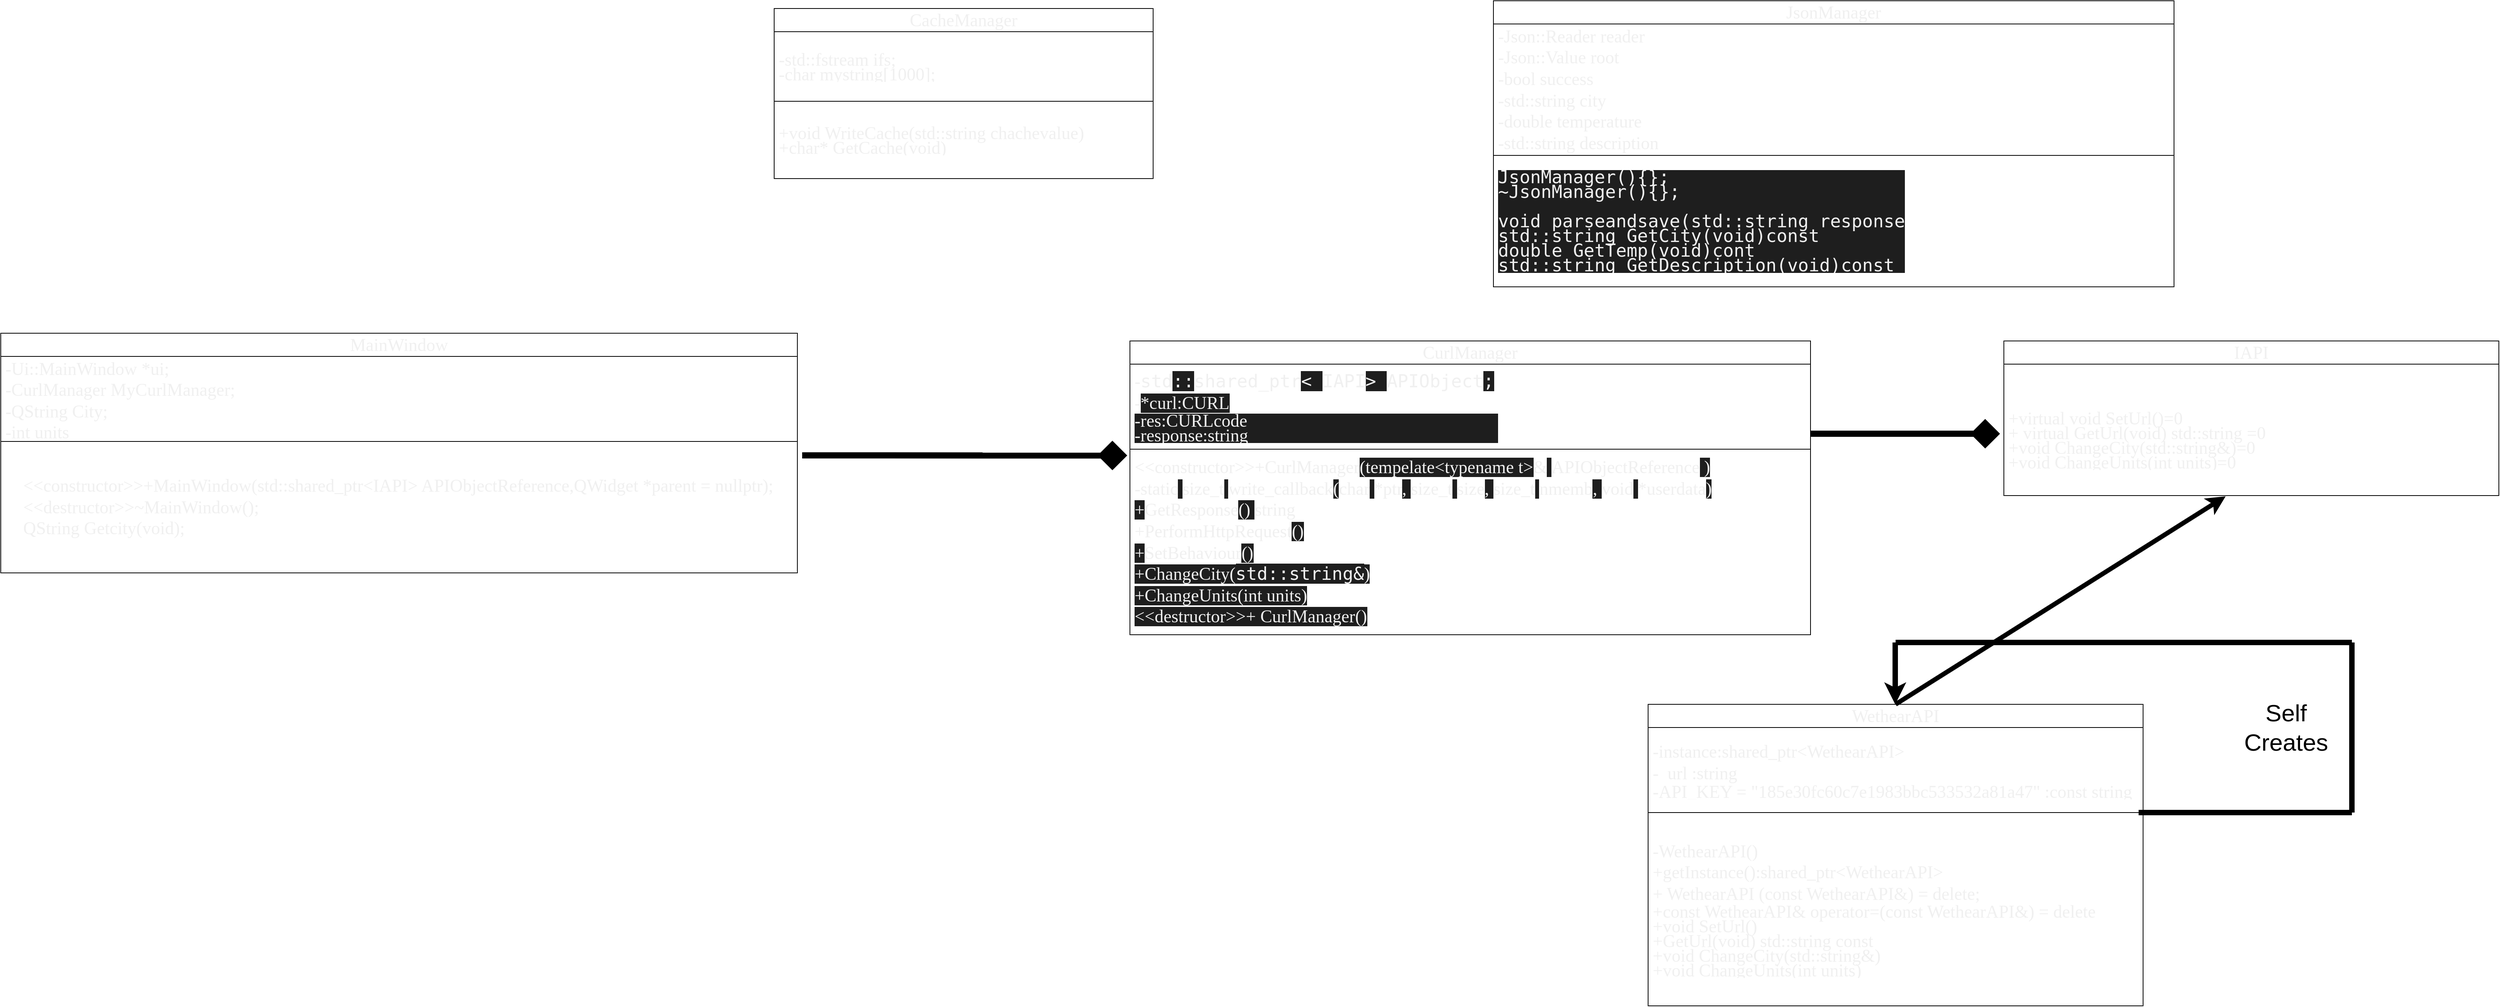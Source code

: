 <mxfile>
    <diagram id="rExg_zcg5R6rUQa33ath" name="Page-1">
        <mxGraphModel dx="6564" dy="3372" grid="1" gridSize="10" guides="1" tooltips="1" connect="1" arrows="1" fold="1" page="1" pageScale="1" pageWidth="850" pageHeight="1100" math="0" shadow="0">
            <root>
                <mxCell id="0"/>
                <mxCell id="1" parent="0"/>
                <mxCell id="2" value="WethearAPI" style="swimlane;fontStyle=0;childLayout=stackLayout;horizontal=1;startSize=30;horizontalStack=0;resizeParent=1;resizeParentMax=0;resizeLast=0;collapsible=1;marginBottom=0;whiteSpace=wrap;html=1;fontFamily=Verdana;fontColor=#F0F0F0;fontSize=23;" parent="1" vertex="1">
                    <mxGeometry x="990" y="150" width="640" height="390" as="geometry"/>
                </mxCell>
                <mxCell id="3" value="-instance:shared_ptr&amp;lt;WethearAPI&amp;gt;&lt;br style=&quot;&quot;&gt;- &amp;nbsp;url :string&lt;div style=&quot;line-height: 19px;&quot;&gt;&lt;div style=&quot;&quot;&gt;        -API_KEY = &quot;185e30fc60c7e1983bbc533532a81a47&quot; :const&amp;nbsp;string&lt;/div&gt;&lt;/div&gt;" style="text;strokeColor=default;fillColor=none;align=left;verticalAlign=middle;spacingLeft=4;spacingRight=4;overflow=hidden;points=[[0,0.5],[1,0.5]];portConstraint=eastwest;rotatable=0;whiteSpace=wrap;html=1;fontFamily=Verdana;fontColor=#F0F0F0;fontSize=23;" parent="2" vertex="1">
                    <mxGeometry y="30" width="640" height="110" as="geometry"/>
                </mxCell>
                <mxCell id="4" value="-WethearAPI()&lt;br style=&quot;&quot;&gt;+getInstance():shared_ptr&amp;lt;WethearAPI&amp;gt;&lt;br style=&quot;&quot;&gt;+        WethearAPI                 (const WethearAPI&amp;amp;) = delete;&lt;div style=&quot;line-height: 19px;&quot;&gt;&lt;div style=&quot;&quot;&gt;        +const WethearAPI&amp;amp; operator=(const WethearAPI&amp;amp;) = delete&lt;/div&gt;&lt;div style=&quot;&quot;&gt;&lt;div style=&quot;line-height: 19px;&quot;&gt;&lt;div style=&quot;&quot;&gt;+void SetUrl()&lt;/div&gt;&lt;div style=&quot;&quot;&gt;+GetUrl(void)&amp;nbsp;std::string&amp;nbsp;const&lt;/div&gt;&lt;div style=&quot;&quot;&gt;+void&amp;nbsp;ChangeCity(std::string&amp;amp;)&lt;br style=&quot;&quot;&gt;&lt;/div&gt;&lt;div style=&quot;&quot;&gt;+void ChangeUnits(int units)&lt;/div&gt;&lt;/div&gt;&lt;/div&gt;&lt;/div&gt;" style="text;strokeColor=default;fillColor=none;align=left;verticalAlign=middle;spacingLeft=4;spacingRight=4;overflow=hidden;points=[[0,0.5],[1,0.5]];portConstraint=eastwest;rotatable=0;whiteSpace=wrap;html=1;fontFamily=Verdana;fontColor=#F0F0F0;fontSize=23;" parent="2" vertex="1">
                    <mxGeometry y="140" width="640" height="250" as="geometry"/>
                </mxCell>
                <mxCell id="7" value="CurlManager" style="swimlane;fontStyle=0;childLayout=stackLayout;horizontal=1;startSize=30;horizontalStack=0;resizeParent=1;resizeParentMax=0;resizeLast=0;collapsible=1;marginBottom=0;whiteSpace=wrap;html=1;fontFamily=Verdana;fontColor=#F0F0F0;fontSize=23;" parent="1" vertex="1">
                    <mxGeometry x="320" y="-320" width="880" height="380" as="geometry"/>
                </mxCell>
                <mxCell id="8" value="-&lt;span style=&quot;font-family: &amp;quot;Droid Sans Mono&amp;quot;, &amp;quot;monospace&amp;quot;, monospace; font-size: 23px;&quot;&gt;std&lt;/span&gt;&lt;span style=&quot;background-color: rgb(30, 30, 30); font-family: &amp;quot;Droid Sans Mono&amp;quot;, &amp;quot;monospace&amp;quot;, monospace; font-size: 23px;&quot;&gt;::&lt;/span&gt;&lt;span style=&quot;font-family: &amp;quot;Droid Sans Mono&amp;quot;, &amp;quot;monospace&amp;quot;, monospace; font-size: 23px;&quot;&gt;shared_ptr&lt;/span&gt;&lt;span style=&quot;background-color: rgb(30, 30, 30); font-family: &amp;quot;Droid Sans Mono&amp;quot;, &amp;quot;monospace&amp;quot;, monospace; font-size: 23px;&quot;&gt;&amp;lt; &lt;/span&gt;&lt;span style=&quot;font-family: &amp;quot;Droid Sans Mono&amp;quot;, &amp;quot;monospace&amp;quot;, monospace; font-size: 23px;&quot;&gt;IAPI&lt;/span&gt;&lt;span style=&quot;background-color: rgb(30, 30, 30); font-family: &amp;quot;Droid Sans Mono&amp;quot;, &amp;quot;monospace&amp;quot;, monospace; font-size: 23px;&quot;&gt;&amp;gt;  &lt;/span&gt;&lt;span style=&quot;font-family: &amp;quot;Droid Sans Mono&amp;quot;, &amp;quot;monospace&amp;quot;, monospace; font-size: 23px;&quot;&gt;APIObject&lt;/span&gt;&lt;span style=&quot;background-color: rgb(30, 30, 30); font-family: &amp;quot;Droid Sans Mono&amp;quot;, &amp;quot;monospace&amp;quot;, monospace; font-size: 23px;&quot;&gt;;&lt;/span&gt;&lt;span style=&quot;background-color: initial; font-size: 23px;&quot;&gt;&amp;nbsp;&lt;/span&gt;&lt;br style=&quot;font-size: 23px;&quot;&gt;-&lt;span style=&quot;background-color: rgb(30, 30, 30); font-size: 23px;&quot;&gt;*&lt;/span&gt;&lt;span style=&quot;background-color: rgb(30, 30, 30); font-size: 23px;&quot;&gt;curl:CURL&lt;/span&gt;&lt;div style=&quot;background-color: rgb(30, 30, 30); line-height: 19px; font-size: 23px;&quot;&gt;&lt;div style=&quot;font-size: 23px;&quot;&gt;&lt;span style=&quot;font-size: 23px;&quot;&gt;-&lt;/span&gt;&lt;span style=&quot;font-size: 23px;&quot;&gt;res:&lt;/span&gt;&lt;span style=&quot;font-size: 23px;&quot;&gt;CURLcode&lt;/span&gt;&lt;/div&gt;&lt;div style=&quot;font-size: 23px;&quot;&gt;&lt;span style=&quot;font-size: 23px;&quot;&gt;-&lt;/span&gt;&lt;span style=&quot;font-size: 23px;&quot;&gt;response:&lt;/span&gt;&lt;span style=&quot;font-size: 23px;&quot;&gt;string&lt;/span&gt;&lt;/div&gt;&lt;/div&gt;" style="text;strokeColor=default;fillColor=none;align=left;verticalAlign=middle;spacingLeft=4;spacingRight=4;overflow=hidden;points=[[0,0.5],[1,0.5]];portConstraint=eastwest;rotatable=0;whiteSpace=wrap;html=1;fontFamily=Verdana;fontColor=#F0F0F0;fontSize=23;" parent="7" vertex="1">
                    <mxGeometry y="30" width="880" height="110" as="geometry"/>
                </mxCell>
                <mxCell id="9" value="&lt;font style=&quot;font-size: 23px;&quot;&gt;&amp;lt;&amp;lt;constructor&amp;gt;&amp;gt;+&lt;span style=&quot;font-size: 23px;&quot;&gt;CurlManager&lt;/span&gt;&lt;span style=&quot;background-color: rgb(30, 30, 30); font-size: 23px;&quot;&gt;(tempelate&amp;lt;typename t&amp;gt;&lt;/span&gt;&lt;span style=&quot;font-size: 23px;&quot;&gt;&amp;amp;&lt;/span&gt;&lt;span style=&quot;background-color: rgb(30, 30, 30); font-size: 23px;&quot;&gt;&amp;nbsp;&lt;/span&gt;&lt;span style=&quot;font-size: 23px;&quot;&gt;APIObjectReference&lt;/span&gt;&lt;span style=&quot;background-color: rgb(30, 30, 30); font-size: 23px;&quot;&gt;&amp;nbsp;)&lt;/span&gt;&lt;br style=&quot;font-size: 23px;&quot;&gt;-&lt;/font&gt;&lt;span style=&quot;font-size: 23px;&quot;&gt;static&lt;/span&gt;&lt;span style=&quot;background-color: rgb(30, 30, 30); font-size: 23px;&quot;&gt; &lt;/span&gt;&lt;span style=&quot;font-size: 23px;&quot;&gt;size_t&lt;/span&gt;&lt;span style=&quot;background-color: rgb(30, 30, 30); font-size: 23px;&quot;&gt; &lt;/span&gt;&lt;span style=&quot;font-size: 23px;&quot;&gt;write_callback&lt;/span&gt;&lt;span style=&quot;background-color: rgb(30, 30, 30); font-size: 23px;&quot;&gt;(&lt;/span&gt;&lt;span style=&quot;font-size: 23px;&quot;&gt;char&lt;/span&gt;&lt;span style=&quot;background-color: rgb(30, 30, 30); font-size: 23px;&quot;&gt; &lt;/span&gt;&lt;span style=&quot;font-size: 23px;&quot;&gt;*&lt;/span&gt;&lt;span style=&quot;font-size: 23px;&quot;&gt;ptr&lt;/span&gt;&lt;span style=&quot;background-color: rgb(30, 30, 30); font-size: 23px;&quot;&gt;, &lt;/span&gt;&lt;span style=&quot;font-size: 23px;&quot;&gt;size_t&lt;/span&gt;&lt;span style=&quot;background-color: rgb(30, 30, 30); font-size: 23px;&quot;&gt; &lt;/span&gt;&lt;span style=&quot;font-size: 23px;&quot;&gt;size&lt;/span&gt;&lt;span style=&quot;background-color: rgb(30, 30, 30); font-size: 23px;&quot;&gt;, &lt;/span&gt;&lt;span style=&quot;font-size: 23px;&quot;&gt;size_t&lt;/span&gt;&lt;span style=&quot;background-color: rgb(30, 30, 30); font-size: 23px;&quot;&gt; &lt;/span&gt;&lt;span style=&quot;font-size: 23px;&quot;&gt;nmemb&lt;/span&gt;&lt;span style=&quot;background-color: rgb(30, 30, 30); font-size: 23px;&quot;&gt;, &lt;/span&gt;&lt;span style=&quot;font-size: 23px;&quot;&gt;void&lt;/span&gt;&lt;span style=&quot;background-color: rgb(30, 30, 30); font-size: 23px;&quot;&gt; &lt;/span&gt;&lt;span style=&quot;font-size: 23px;&quot;&gt;*&lt;/span&gt;&lt;span style=&quot;font-size: 23px;&quot;&gt;userdata&lt;/span&gt;&lt;span style=&quot;background-color: rgb(30, 30, 30); font-size: 23px;&quot;&gt;)&lt;br style=&quot;font-size: 23px;&quot;&gt;+&lt;/span&gt;&lt;span style=&quot;font-size: 23px;&quot;&gt;GetResponse&lt;/span&gt;&lt;span style=&quot;background-color: rgb(30, 30, 30); font-size: 23px;&quot;&gt;(&lt;/span&gt;&lt;span style=&quot;background-color: rgb(30, 30, 30); font-size: 23px;&quot;&gt;)&amp;nbsp;&lt;/span&gt;&lt;span style=&quot;font-size: 23px;&quot;&gt;string&lt;br style=&quot;font-size: 23px;&quot;&gt;+&lt;/span&gt;&lt;span style=&quot;font-size: 23px;&quot;&gt;PerformHttpRequest&lt;/span&gt;&lt;span style=&quot;background-color: rgb(30, 30, 30); font-size: 23px;&quot;&gt;(&lt;/span&gt;&lt;span style=&quot;background-color: rgb(30, 30, 30); font-size: 23px;&quot;&gt;)&lt;br style=&quot;font-size: 23px;&quot;&gt;+&lt;/span&gt;&lt;span style=&quot;font-size: 23px;&quot;&gt;SetBehaviour&lt;/span&gt;&lt;span style=&quot;background-color: rgb(30, 30, 30); font-size: 23px;&quot;&gt;(&lt;/span&gt;&lt;span style=&quot;background-color: rgb(30, 30, 30); font-size: 23px;&quot;&gt;)&lt;br style=&quot;font-size: 23px;&quot;&gt;+ChangeCity(&lt;/span&gt;&lt;span style=&quot;background-color: rgb(30, 30, 30); font-family: &amp;quot;Droid Sans Mono&amp;quot;, &amp;quot;monospace&amp;quot;, monospace; font-size: 23px;&quot;&gt;std&lt;/span&gt;&lt;span style=&quot;background-color: rgb(30, 30, 30); font-family: &amp;quot;Droid Sans Mono&amp;quot;, &amp;quot;monospace&amp;quot;, monospace; font-size: 23px;&quot;&gt;::&lt;/span&gt;&lt;span style=&quot;background-color: rgb(30, 30, 30); font-family: &amp;quot;Droid Sans Mono&amp;quot;, &amp;quot;monospace&amp;quot;, monospace; font-size: 23px;&quot;&gt;string&lt;/span&gt;&lt;span style=&quot;background-color: rgb(30, 30, 30); font-family: &amp;quot;Droid Sans Mono&amp;quot;, &amp;quot;monospace&amp;quot;, monospace; font-size: 23px;&quot;&gt;&amp;amp;&lt;/span&gt;&lt;span style=&quot;background-color: rgb(30, 30, 30); font-size: 23px;&quot;&gt;)&lt;br&gt;+ChangeUnits(int units)&lt;br style=&quot;font-size: 23px;&quot;&gt;&lt;/span&gt;&lt;span style=&quot;background-color: rgb(30, 30, 30); font-size: 23px;&quot;&gt;&amp;lt;&amp;lt;destructor&amp;gt;&amp;gt;&lt;/span&gt;&lt;span style=&quot;background-color: rgb(30, 30, 30); font-size: 23px;&quot;&gt;+ CurlManager()&lt;br style=&quot;font-size: 23px;&quot;&gt;&lt;/span&gt;" style="text;strokeColor=default;fillColor=none;align=left;verticalAlign=middle;spacingLeft=4;spacingRight=4;overflow=hidden;points=[[0,0.5],[1,0.5]];portConstraint=eastwest;rotatable=0;whiteSpace=wrap;html=1;fontFamily=Verdana;fontColor=#F0F0F0;fontSize=23;" parent="7" vertex="1">
                    <mxGeometry y="140" width="880" height="240" as="geometry"/>
                </mxCell>
                <mxCell id="14" value="JsonManager" style="swimlane;fontStyle=0;childLayout=stackLayout;horizontal=1;startSize=30;horizontalStack=0;resizeParent=1;resizeParentMax=0;resizeLast=0;collapsible=1;marginBottom=0;whiteSpace=wrap;html=1;fontFamily=Verdana;fontColor=#F0F0F0;fontSize=23;" parent="1" vertex="1">
                    <mxGeometry x="790" y="-760" width="880" height="370" as="geometry"/>
                </mxCell>
                <mxCell id="15" value="&lt;div style=&quot;font-size: 23px;&quot;&gt;-Json::Reader reader&amp;nbsp; &amp;nbsp; &amp;nbsp;&lt;/div&gt;&lt;div style=&quot;font-size: 23px;&quot;&gt;-Json::Value root&amp;nbsp; &amp;nbsp; &amp;nbsp; &amp;nbsp;&amp;nbsp;&lt;/div&gt;&lt;div style=&quot;font-size: 23px;&quot;&gt;-bool success&amp;nbsp; &amp;nbsp; &amp;nbsp; &amp;nbsp; &amp;nbsp; &amp;nbsp;&amp;nbsp;&lt;/div&gt;&lt;div style=&quot;font-size: 23px;&quot;&gt;-std::string city&amp;nbsp; &amp;nbsp; &amp;nbsp; &amp;nbsp;&amp;nbsp;&lt;/div&gt;&lt;div style=&quot;font-size: 23px;&quot;&gt;-double temperature&amp;nbsp; &amp;nbsp; &amp;nbsp;&amp;nbsp;&lt;/div&gt;&lt;div style=&quot;font-size: 23px;&quot;&gt;-std::string description&amp;nbsp;&lt;/div&gt;" style="text;strokeColor=default;fillColor=none;align=left;verticalAlign=middle;spacingLeft=4;spacingRight=4;overflow=hidden;points=[[0,0.5],[1,0.5]];portConstraint=eastwest;rotatable=0;whiteSpace=wrap;html=1;fontFamily=Verdana;fontColor=#F0F0F0;fontSize=23;" parent="14" vertex="1">
                    <mxGeometry y="30" width="880" height="170" as="geometry"/>
                </mxCell>
                <mxCell id="16" value="&lt;div style=&quot;background-color: rgb(30, 30, 30); font-family: &amp;quot;Droid Sans Mono&amp;quot;, &amp;quot;monospace&amp;quot;, monospace; font-size: 23px; line-height: 19px;&quot;&gt;&lt;div style=&quot;font-size: 23px;&quot;&gt;    &lt;span style=&quot;font-size: 23px;&quot;&gt;JsonManager&lt;/span&gt;(){};&lt;/div&gt;&lt;div style=&quot;font-size: 23px;&quot;&gt;    &lt;span style=&quot;font-size: 23px;&quot;&gt;~JsonManager&lt;/span&gt;(){};&lt;/div&gt;&lt;br style=&quot;font-size: 23px;&quot;&gt;&lt;div style=&quot;font-size: 23px;&quot;&gt;    &lt;span style=&quot;font-size: 23px;&quot;&gt;void&lt;/span&gt; &lt;span style=&quot;font-size: 23px;&quot;&gt;parseandsave&lt;/span&gt;(&lt;span style=&quot;font-size: 23px;&quot;&gt;std&lt;/span&gt;::&lt;span style=&quot;font-size: 23px;&quot;&gt;string&lt;/span&gt; &lt;span style=&quot;font-size: 23px;&quot;&gt;response&lt;/span&gt;&lt;/div&gt;&lt;div style=&quot;font-size: 23px;&quot;&gt;    &lt;span style=&quot;font-size: 23px;&quot;&gt;std&lt;/span&gt;::&lt;span style=&quot;font-size: 23px;&quot;&gt;string&lt;/span&gt; &lt;span style=&quot;font-size: 23px;&quot;&gt;GetCity&lt;/span&gt;(&lt;span style=&quot;font-size: 23px;&quot;&gt;void&lt;/span&gt;)&lt;span style=&quot;font-size: 23px;&quot;&gt;const&lt;/span&gt;&lt;/div&gt;&lt;div style=&quot;font-size: 23px;&quot;&gt;    &lt;span style=&quot;font-size: 23px;&quot;&gt;double&lt;/span&gt; &lt;span style=&quot;font-size: 23px;&quot;&gt;GetTemp&lt;/span&gt;(&lt;span style=&quot;font-size: 23px;&quot;&gt;void&lt;/span&gt;)&lt;span style=&quot;font-size: 23px;&quot;&gt;cont&lt;/span&gt;&lt;/div&gt;&lt;div style=&quot;font-size: 23px;&quot;&gt;    &lt;span style=&quot;font-size: 23px;&quot;&gt;std&lt;/span&gt;::&lt;span style=&quot;font-size: 23px;&quot;&gt;string&lt;/span&gt; &lt;span style=&quot;font-size: 23px;&quot;&gt;GetDescription&lt;/span&gt;(&lt;span style=&quot;font-size: 23px;&quot;&gt;void&lt;/span&gt;)&lt;span style=&quot;font-size: 23px;&quot;&gt;const&lt;/span&gt;&lt;/div&gt;&lt;/div&gt;" style="text;strokeColor=default;fillColor=none;align=left;verticalAlign=middle;spacingLeft=4;spacingRight=4;overflow=hidden;points=[[0,0.5],[1,0.5]];portConstraint=eastwest;rotatable=0;whiteSpace=wrap;html=1;fontFamily=Verdana;fontColor=#F0F0F0;fontSize=23;" parent="14" vertex="1">
                    <mxGeometry y="200" width="880" height="170" as="geometry"/>
                </mxCell>
                <mxCell id="17" style="edgeStyle=none;html=1;exitX=0.5;exitY=0;exitDx=0;exitDy=0;entryX=0.448;entryY=1.006;entryDx=0;entryDy=0;entryPerimeter=0;strokeWidth=6;fontSize=23;" parent="1" source="2" target="28" edge="1">
                    <mxGeometry relative="1" as="geometry">
                        <mxPoint x="1463.333" y="-90" as="sourcePoint"/>
                        <mxPoint x="1600" y="-10" as="targetPoint"/>
                    </mxGeometry>
                </mxCell>
                <mxCell id="25" style="edgeStyle=none;html=1;endArrow=diamond;endFill=1;endSize=19;strokeWidth=8;fontSize=23;" parent="1" edge="1">
                    <mxGeometry relative="1" as="geometry">
                        <mxPoint x="1200" y="-200" as="sourcePoint"/>
                        <mxPoint x="1445" y="-200" as="targetPoint"/>
                    </mxGeometry>
                </mxCell>
                <mxCell id="26" value="IAPI" style="swimlane;fontStyle=0;childLayout=stackLayout;horizontal=1;startSize=30;horizontalStack=0;resizeParent=1;resizeParentMax=0;resizeLast=0;collapsible=1;marginBottom=0;whiteSpace=wrap;html=1;fontFamily=Verdana;fontColor=#F0F0F0;fontSize=23;strokeWidth=1;" parent="1" vertex="1">
                    <mxGeometry x="1450" y="-320" width="640" height="200" as="geometry"/>
                </mxCell>
                <mxCell id="28" value="&lt;br style=&quot;&quot;&gt;&lt;div style=&quot;line-height: 19px;&quot;&gt;&lt;div style=&quot;&quot;&gt;&lt;div style=&quot;line-height: 19px;&quot;&gt;&lt;div style=&quot;&quot;&gt;+virtual void SetUrl()=0&lt;/div&gt;&lt;div style=&quot;&quot;&gt;+ virtual GetUrl(void)&amp;nbsp;std::string =0&lt;/div&gt;&lt;div style=&quot;&quot;&gt;+void ChangeCity(std::string&amp;amp;)=0&lt;/div&gt;&lt;div style=&quot;&quot;&gt;+void ChangeUnits(int units)=0&lt;/div&gt;&lt;/div&gt;&lt;/div&gt;&lt;/div&gt;" style="text;strokeColor=default;fillColor=none;align=left;verticalAlign=middle;spacingLeft=4;spacingRight=4;overflow=hidden;points=[[0,0.5],[1,0.5]];portConstraint=eastwest;rotatable=0;whiteSpace=wrap;html=1;fontFamily=Verdana;fontColor=#F0F0F0;fontSize=23;strokeWidth=1;" parent="26" vertex="1">
                    <mxGeometry y="30" width="640" height="170" as="geometry"/>
                </mxCell>
                <mxCell id="29" style="edgeStyle=none;html=1;entryX=-0.004;entryY=0.034;entryDx=0;entryDy=0;endArrow=diamond;endFill=1;endSize=19;fontSize=23;strokeWidth=8;entryPerimeter=0;exitX=1.006;exitY=0.106;exitDx=0;exitDy=0;exitPerimeter=0;" parent="1" target="9" edge="1" source="32">
                    <mxGeometry relative="1" as="geometry">
                        <mxPoint x="80" y="-170" as="sourcePoint"/>
                        <mxPoint x="244.72" y="-175" as="targetPoint"/>
                    </mxGeometry>
                </mxCell>
                <mxCell id="30" value="MainWindow" style="swimlane;fontStyle=0;childLayout=stackLayout;horizontal=1;startSize=30;horizontalStack=0;resizeParent=1;resizeParentMax=0;resizeLast=0;collapsible=1;marginBottom=0;whiteSpace=wrap;html=1;fontFamily=Verdana;fontColor=#F0F0F0;fontSize=23;" parent="1" vertex="1">
                    <mxGeometry x="-1140" y="-330" width="1030" height="310" as="geometry"/>
                </mxCell>
                <mxCell id="31" value="&lt;div style=&quot;font-size: 23px;&quot;&gt;-Ui::MainWindow *ui;&lt;/div&gt;&lt;div style=&quot;font-size: 23px;&quot;&gt;-CurlManager MyCurlManager;&lt;/div&gt;&lt;div style=&quot;font-size: 23px;&quot;&gt;-QString City;&lt;/div&gt;&lt;div style=&quot;font-size: 23px;&quot;&gt;-int units&lt;/div&gt;" style="text;strokeColor=default;fillColor=none;align=left;verticalAlign=middle;spacingLeft=4;spacingRight=4;overflow=hidden;points=[[0,0.5],[1,0.5]];portConstraint=eastwest;rotatable=0;whiteSpace=wrap;html=1;fontFamily=Verdana;fontColor=#F0F0F0;fontSize=23;" parent="30" vertex="1">
                    <mxGeometry y="30" width="1030" height="110" as="geometry"/>
                </mxCell>
                <mxCell id="32" value="&lt;span style=&quot;background-color: rgb(30, 30, 30); font-size: 23px;&quot;&gt;&lt;div style=&quot;font-size: 23px;&quot;&gt;&amp;nbsp; &amp;nbsp; &amp;lt;&amp;lt;constructor&amp;gt;&amp;gt;+MainWindow(std::shared_ptr&amp;lt;IAPI&amp;gt; APIObjectReference,QWidget *parent = nullptr);&lt;/div&gt;&lt;div style=&quot;font-size: 23px;&quot;&gt;&amp;nbsp; &amp;nbsp; &amp;lt;&amp;lt;destructor&amp;gt;&amp;gt;~MainWindow();&lt;/div&gt;&lt;div style=&quot;font-size: 23px;&quot;&gt;&amp;nbsp; &amp;nbsp; QString Getcity(void);&lt;/div&gt;&lt;/span&gt;" style="text;strokeColor=default;fillColor=none;align=left;verticalAlign=middle;spacingLeft=4;spacingRight=4;overflow=hidden;points=[[0,0.5],[1,0.5]];portConstraint=eastwest;rotatable=0;whiteSpace=wrap;html=1;fontFamily=Verdana;fontColor=#F0F0F0;fontSize=23;" parent="30" vertex="1">
                    <mxGeometry y="140" width="1030" height="170" as="geometry"/>
                </mxCell>
                <mxCell id="37" value="" style="endArrow=none;html=1;exitX=0.991;exitY=0;exitDx=0;exitDy=0;exitPerimeter=0;strokeWidth=7;fontSize=23;" parent="1" source="4" edge="1">
                    <mxGeometry width="50" height="50" relative="1" as="geometry">
                        <mxPoint x="1570" y="180" as="sourcePoint"/>
                        <mxPoint x="1900" y="290" as="targetPoint"/>
                    </mxGeometry>
                </mxCell>
                <mxCell id="38" value="" style="endArrow=none;html=1;strokeWidth=7;fontSize=23;" parent="1" edge="1">
                    <mxGeometry width="50" height="50" relative="1" as="geometry">
                        <mxPoint x="1900" y="290" as="sourcePoint"/>
                        <mxPoint x="1900" y="70" as="targetPoint"/>
                    </mxGeometry>
                </mxCell>
                <mxCell id="39" value="" style="endArrow=none;html=1;strokeWidth=7;fontSize=23;" parent="1" edge="1">
                    <mxGeometry width="50" height="50" relative="1" as="geometry">
                        <mxPoint x="1900" y="70" as="sourcePoint"/>
                        <mxPoint x="1310" y="70" as="targetPoint"/>
                    </mxGeometry>
                </mxCell>
                <mxCell id="40" value="" style="endArrow=classic;html=1;strokeWidth=7;fontSize=23;" parent="1" edge="1">
                    <mxGeometry width="50" height="50" relative="1" as="geometry">
                        <mxPoint x="1309.52" y="70" as="sourcePoint"/>
                        <mxPoint x="1309.52" y="150" as="targetPoint"/>
                    </mxGeometry>
                </mxCell>
                <mxCell id="41" value="&lt;font style=&quot;font-size: 31px;&quot;&gt;Self Creates&lt;/font&gt;" style="text;strokeColor=none;align=center;fillColor=none;html=1;verticalAlign=middle;whiteSpace=wrap;rounded=0;fontSize=31;" parent="1" vertex="1">
                    <mxGeometry x="1750" y="150" width="130" height="60" as="geometry"/>
                </mxCell>
                <mxCell id="42" value="CacheManager" style="swimlane;fontStyle=0;childLayout=stackLayout;horizontal=1;startSize=30;horizontalStack=0;resizeParent=1;resizeParentMax=0;resizeLast=0;collapsible=1;marginBottom=0;whiteSpace=wrap;html=1;fontFamily=Verdana;fontColor=#F0F0F0;fontSize=23;" parent="1" vertex="1">
                    <mxGeometry x="-140" y="-750" width="490" height="220" as="geometry"/>
                </mxCell>
                <mxCell id="43" value="&lt;div style=&quot;&quot;&gt;&lt;div style=&quot;line-height: 19px;&quot;&gt;&lt;div style=&quot;&quot;&gt;-std::fstream ifs;&lt;/div&gt;&lt;div style=&quot;&quot;&gt;-char mystring[1000];&lt;/div&gt;&lt;/div&gt;&lt;/div&gt;" style="text;strokeColor=default;fillColor=none;align=left;verticalAlign=middle;spacingLeft=4;spacingRight=4;overflow=hidden;points=[[0,0.5],[1,0.5]];portConstraint=eastwest;rotatable=0;whiteSpace=wrap;html=1;fontFamily=Verdana;fontColor=#F0F0F0;fontSize=23;" parent="42" vertex="1">
                    <mxGeometry y="30" width="490" height="90" as="geometry"/>
                </mxCell>
                <mxCell id="44" value="&lt;div style=&quot;line-height: 19px;&quot;&gt;&lt;div style=&quot;&quot;&gt;+void WriteCache(std::string chachevalue)&lt;/div&gt;&lt;div style=&quot;&quot;&gt;+char* GetCache(void)&lt;/div&gt;&lt;/div&gt;" style="text;strokeColor=default;fillColor=none;align=left;verticalAlign=middle;spacingLeft=4;spacingRight=4;overflow=hidden;points=[[0,0.5],[1,0.5]];portConstraint=eastwest;rotatable=0;whiteSpace=wrap;html=1;fontFamily=Verdana;fontColor=#F0F0F0;fontSize=23;" parent="42" vertex="1">
                    <mxGeometry y="120" width="490" height="100" as="geometry"/>
                </mxCell>
            </root>
        </mxGraphModel>
    </diagram>
</mxfile>